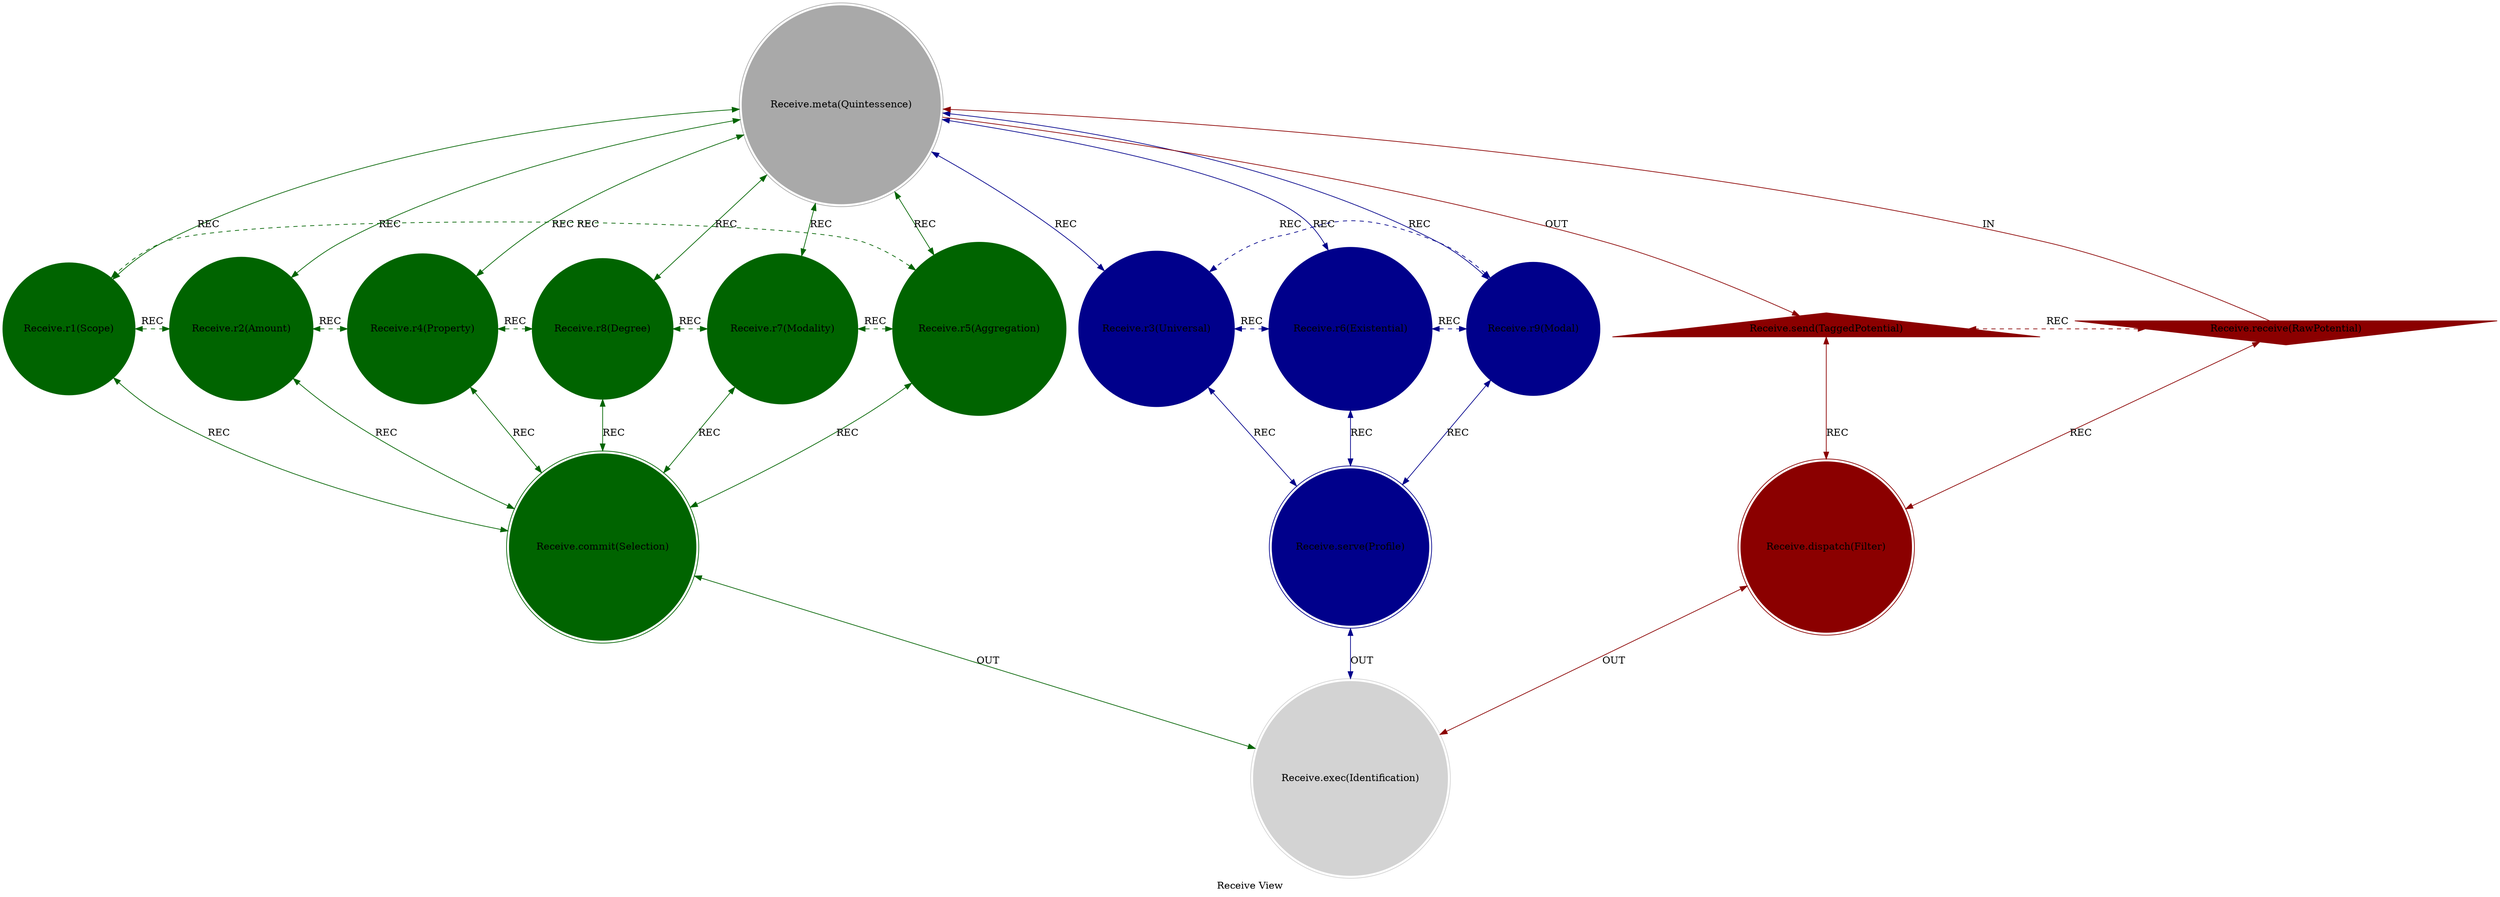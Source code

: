 strict digraph ReceiveView {
    style = filled;
    color = lightgray;
    node [shape = circle; style = filled; color = lightgreen;];
    edge [color = darkgray;];
    label = "Receive View";
    comment = "The Sparklet of Preliminary Identification. The first light of understanding that brings measure to the immeasurable. It performs the sacred act of quantification and qualification—extracting quintessence from raw potential by answering the primordial questions: 'how much?' and 'what kind?'";
    
    spark_0_receive_view_t [label = "Receive.meta(Quintessence)";comment = "The Art of Essential Extraction. The concept of distilling raw potential into measurable characteristics—the first act of consciousness that brings form to the formless, number to the innumerable, quality to the qualitiless.";shape = doublecircle;color = darkgray;];
    spark_1_receive_view_t [label = "Receive.r1(Scope)";comment = "The First Measure: Domain of Application. Defines the boundary of relevance—'Where does this potential apply? In what context does it have meaning?' The canvas upon which measurement occurs.";color = darkgreen;];
    spark_2_receive_view_t [label = "Receive.r2(Amount)";comment = "The Second Measure: Quantity and Proportion. Specifies the fundamental 'how much'—the cardinal measure that answers whether something is one or many, scarce or abundant, finite or infinite.";color = darkgreen;];
    spark_4_receive_view_t [label = "Receive.r4(Property)";comment = "The Third Measure: Core Quality. Identifies the essential attribute—'What is its fundamental nature?' The qualitative fingerprint that distinguishes this potential from all others.";color = darkgreen;];
    spark_8_receive_view_t [label = "Receive.r8(Degree)";comment = "The Fourth Measure: Intensity and Magnitude. Measures the strength of the quality—'To what extent does this property manifest?' The spectrum from whisper to thunder, from hint to certainty.";color = darkgreen;];
    spark_7_receive_view_t [label = "Receive.r7(Modality)";comment = "The Fifth Measure: Mode of Being. Assesses the fundamental 'may-be' and 'must-be'—'Is this possible? Necessary? Permitted?' The landscape of potentiality versus actuality.";color = darkgreen;];
    spark_5_receive_view_t [label = "Receive.r5(Aggregation)";comment = "The Sixth Measure: Distribution and Collection. Determines the pattern of presence—'Is this a unified whole or distributed parts? A total sum or per-unit measure?' The architecture of quantity.";color = darkgreen;];
    spark_3_receive_view_t [label = "Receive.r3(Universal)";comment = "Thesis: The Principle of Totality (?). The quantifier of 'all-ness'—does this apply to every instance within the scope? The measure of complete coverage and absolute inclusion.";color = darkblue;];
    spark_6_receive_view_t [label = "Receive.r6(Existential)";comment = "Antithesis: The Principle of Instance (?). The quantifier of 'some-ness'—does this apply to at least one within the scope? The measure of presence and concrete existence.";color = darkblue;];
    spark_9_receive_view_t [label = "Receive.r9(Modal)";comment = "Synthesis: The Principle of Possibility (?/?). The quantifier of 'may-be' and 'must-be'—what is its mode of actualization? The measure bridging potentiality and necessity.";color = darkblue;];
    spark_a_receive_view_t [label = "Receive.receive(RawPotential)";comment = "Potential: The Unmeasured Void. The incoming stream of pure, undifferentiated potential from the EventEngine or primordial source—the chaotic sea of 'could-be' before any measurement brings order.";shape = invtriangle;color = darkred;];
    spark_b_receive_view_t [label = "Receive.send(TaggedPotential)";comment = "Manifest: The Measured Reality. The output—potential now adorned with the first garments of identity: quantity labels, quality signatures, and modal determinations. Chaos transformed into ordered information.";shape = triangle;color = darkred;];
    spark_c_receive_view_t [label = "Receive.dispatch(Filter)";comment = "Why-Who: The Lens of Attention. The contextual framework that determines which dimensions to measure—the conscious focus that selects 'what to look for' in the ocean of potential.";shape = doublecircle;color = darkred;];
    spark_d_receive_view_t [label = "Receive.commit(Selection)";comment = "What-How: The Act of Measurement. The decisive moment when specific quantifiers and qualifiers are chosen and applied—the commitment to a particular way of seeing and counting.";shape = doublecircle;color = darkgreen;];
    spark_e_receive_view_t [label = "Receive.serve(Profile)";comment = "When-Where: The Measurement Signature. Presents the initial identification as a coherent profile—the unique combination of quantity, quality, and modality that constitutes a thing's first identity.";shape = doublecircle;color = darkblue;];
    spark_f_receive_view_t [label = "Receive.exec(Identification)";comment = "Which-Closure: The Stamp of Identity. The final act of imprinting measurement onto potential—the moment raw 'could-be' becomes specific 'this-is' with defined boundaries and characteristics.";shape = doublecircle;color = lightgray;];
    
    spark_a_receive_view_t -> spark_0_receive_view_t [label = "IN"; comment = "The Unmeasured Void flows into the Art of Essential Extraction"; color = darkred; constraint = false;];
    spark_0_receive_view_t -> spark_b_receive_view_t [label = "OUT"; comment = "The Measured Reality emanates from completed quantification"; color = darkred;];
    spark_0_receive_view_t -> spark_3_receive_view_t [label = "REC"; comment = "The Measurer contemplates the Principle of Totality"; color = darkblue; dir = both;];
    spark_0_receive_view_t -> spark_6_receive_view_t [label = "REC"; comment = "The Measurer considers the Principle of Instance"; color = darkblue; dir = both;];
    spark_0_receive_view_t -> spark_9_receive_view_t [label = "REC"; comment = "The Measurer weighs the Principle of Possibility"; color = darkblue; dir = both;];
    spark_0_receive_view_t -> spark_1_receive_view_t [label = "REC"; comment = "The Measurer commands: Define the Domain of Application!"; color = darkgreen; dir = both;];
    spark_0_receive_view_t -> spark_2_receive_view_t [label = "REC"; comment = "The Measurer commands: Specify the Quantity and Proportion!"; color = darkgreen; dir = both;];
    spark_0_receive_view_t -> spark_4_receive_view_t [label = "REC"; comment = "The Measurer commands: Identify the Core Quality!"; color = darkgreen; dir = both;];
    spark_0_receive_view_t -> spark_8_receive_view_t [label = "REC"; comment = "The Measurer commands: Measure the Intensity and Magnitude!"; color = darkgreen; dir = both;];
    spark_0_receive_view_t -> spark_7_receive_view_t [label = "REC"; comment = "The Measurer commands: Assess the Mode of Being!"; color = darkgreen; dir = both;];
    spark_0_receive_view_t -> spark_5_receive_view_t [label = "REC"; comment = "The Measurer commands: Determine the Distribution Pattern!"; color = darkgreen; dir = both;];
    
    spark_1_receive_view_t -> spark_2_receive_view_t [label = "REC"; comment = "After defining WHERE to measure, determine HOW MUCH is present"; color = darkgreen; dir = both; style = dashed; constraint = false;];
    spark_2_receive_view_t -> spark_4_receive_view_t [label = "REC"; comment = "After quantifying AMOUNT, identify WHAT KIND of quality manifests"; color = darkgreen; dir = both; style = dashed; constraint = false;];
    spark_4_receive_view_t -> spark_8_receive_view_t [label = "REC"; comment = "After identifying QUALITY, measure TO WHAT EXTENT it manifests"; color = darkgreen; dir = both; style = dashed; constraint = false;];
    spark_8_receive_view_t -> spark_7_receive_view_t [label = "REC"; comment = "After measuring DEGREE, assess IF and HOW it must manifest"; color = darkgreen; dir = both; style = dashed; constraint = false;];
    spark_7_receive_view_t -> spark_5_receive_view_t [label = "REC"; comment = "After determining MODALITY, understand HOW it is distributed"; color = darkgreen; dir = both; style = dashed; constraint = false;];
    spark_5_receive_view_t -> spark_1_receive_view_t [label = "REC"; comment = "After analyzing DISTRIBUTION, refine the original SCOPE"; color = darkgreen; dir = both; style = dashed; constraint = false;];
    spark_3_receive_view_t -> spark_6_receive_view_t [label = "REC"; comment = "The concept of 'all' implies the existence of 'some'"; color = darkblue; dir = both; style = dashed; constraint = false;];
    spark_6_receive_view_t -> spark_9_receive_view_t [label = "REC"; comment = "The existence of 'some' raises questions of 'may-be' and 'must-be'"; color = darkblue; dir = both; style = dashed; constraint = false;];
    spark_9_receive_view_t -> spark_3_receive_view_t [label = "REC"; comment = "Modal possibilities define the boundaries of universal claims"; color = darkblue; dir = both; style = dashed; constraint = false;];
    
    spark_a_receive_view_t -> spark_c_receive_view_t [label = "REC"; comment = "The Unmeasured Void is interpreted through the Lens of Attention"; color = darkred; dir = both;];
    spark_b_receive_view_t -> spark_c_receive_view_t [label = "REC"; comment = "The Measured Reality informs the evolution of Attention"; color = darkred; dir = both;];
    spark_a_receive_view_t -> spark_b_receive_view_t [label = "REC"; comment = "The great transformation: Chaos becomes Characteristic through Measurement"; color = darkred; dir = both; style = dashed; constraint = false;];
    spark_1_receive_view_t -> spark_d_receive_view_t [label = "REC"; comment = "Scope definitions inform the Act of Measurement"; color = darkgreen; dir = both;];
    spark_2_receive_view_t -> spark_d_receive_view_t [label = "REC"; comment = "Quantity determinations guide measurement Selection"; color = darkgreen; dir = both;];
    spark_4_receive_view_t -> spark_d_receive_view_t [label = "REC"; comment = "Quality identifications shape the measurement approach"; color = darkgreen; dir = both;];
    spark_8_receive_view_t -> spark_d_receive_view_t [label = "REC"; comment = "Degree measurements refine the Selection criteria"; color = darkgreen; dir = both;];
    spark_7_receive_view_t -> spark_d_receive_view_t [label = "REC"; comment = "Modality assessments influence measurement commitment"; color = darkgreen; dir = both;];
    spark_5_receive_view_t -> spark_d_receive_view_t [label = "REC"; comment = "Aggregation patterns complete the measurement picture"; color = darkgreen; dir = both;];
    spark_3_receive_view_t -> spark_e_receive_view_t [label = "REC"; comment = "Universal quantification enriches the Measurement Signature"; color = darkblue; dir = both;];
    spark_6_receive_view_t -> spark_e_receive_view_t [label = "REC"; comment = "Existential quantification personalizes the Profile"; color = darkblue; dir = both;];
    spark_9_receive_view_t -> spark_e_receive_view_t [label = "REC"; comment = "Modal quantification gives depth to the Signature"; color = darkblue; dir = both;];
    
    spark_c_receive_view_t -> spark_f_receive_view_t [label = "OUT"; comment = "When Attention finds Focus, it becomes Identification"; color = darkred; dir = both;];
    spark_d_receive_view_t -> spark_f_receive_view_t [label = "OUT"; comment = "When Measurement commits to Values, it becomes Identity"; color = darkgreen; dir = both;];
    spark_e_receive_view_t -> spark_f_receive_view_t [label = "OUT"; comment = "When Profile serves Understanding, it becomes Known Reality"; color = darkblue; dir = both;];
}